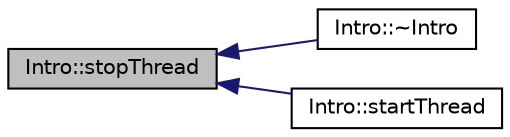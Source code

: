 digraph "Intro::stopThread"
{
  edge [fontname="Helvetica",fontsize="10",labelfontname="Helvetica",labelfontsize="10"];
  node [fontname="Helvetica",fontsize="10",shape=record];
  rankdir="LR";
  Node67 [label="Intro::stopThread",height=0.2,width=0.4,color="black", fillcolor="grey75", style="filled", fontcolor="black"];
  Node67 -> Node68 [dir="back",color="midnightblue",fontsize="10",style="solid",fontname="Helvetica"];
  Node68 [label="Intro::~Intro",height=0.2,width=0.4,color="black", fillcolor="white", style="filled",URL="$class_intro.html#a024067dadaf97daca3bfeb0f22e9c183"];
  Node67 -> Node69 [dir="back",color="midnightblue",fontsize="10",style="solid",fontname="Helvetica"];
  Node69 [label="Intro::startThread",height=0.2,width=0.4,color="black", fillcolor="white", style="filled",URL="$class_intro.html#ae432719ac0f537b4b38abe40cc8b28b7"];
}
